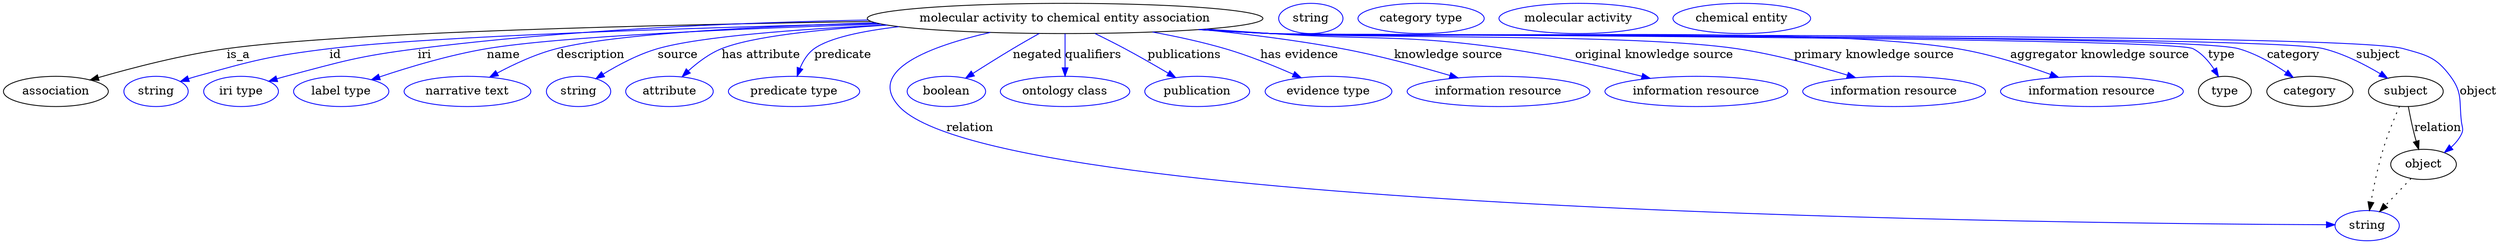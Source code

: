 digraph {
	graph [bb="0,0,2427,283"];
	node [label="\N"];
	"molecular activity to chemical entity association"	[height=0.5,
		label="molecular activity to chemical entity association",
		pos="1041,265",
		width=5.0732];
	association	[height=0.5,
		pos="50.046,178",
		width=1.3902];
	"molecular activity to chemical entity association" -> association	[label=is_a,
		lp="232.05,221.5",
		pos="e,83.552,191.42 862.01,261.41 658.68,257.57 339.76,248.59 221.05,229 176.6,221.67 127.39,206.5 93.214,194.78"];
	id	[color=blue,
		height=0.5,
		label=string,
		pos="149.05,178",
		width=0.84854];
	"molecular activity to chemical entity association" -> id	[color=blue,
		label=id,
		lp="330.55,221.5",
		pos="e,172.49,189.72 867.6,259.29 689.87,253.79 425.74,243.54 325.05,229 263.49,220.11 248.09,215.56 189.05,196 186.66,195.21 184.23,\
194.34 181.79,193.42",
		style=solid];
	iri	[color=blue,
		height=0.5,
		label="iri type",
		pos="234.05,178",
		width=1.011];
	"molecular activity to chemical entity association" -> iri	[color=blue,
		label=iri,
		lp="416.55,221.5",
		pos="e,262.1,189.9 859.21,263.19 732.62,260.37 560.25,252.01 410.05,229 351.12,219.97 336.97,213.69 280.05,196 277.3,195.15 274.48,194.22 \
271.65,193.26",
		style=solid];
	name	[color=blue,
		height=0.5,
		label="label type",
		pos="334.05,178",
		width=1.2638];
	"molecular activity to chemical entity association" -> name	[color=blue,
		label=name,
		lp="495.55,221.5",
		pos="e,363.6,191.75 871.12,258.38 733.9,252.92 552.19,243.33 480.05,229 442.74,221.59 401.92,207.02 372.95,195.52",
		style=solid];
	description	[color=blue,
		height=0.5,
		label="narrative text",
		pos="455.05,178",
		width=1.6068];
	"molecular activity to chemical entity association" -> description	[color=blue,
		label=description,
		lp="580.55,221.5",
		pos="e,478.1,194.63 868.2,259.17 751.3,254.48 608.04,245.54 550.05,229 527.76,222.64 504.72,210.67 486.9,200.03",
		style=solid];
	source	[color=blue,
		height=0.5,
		label=string,
		pos="561.05,178",
		width=0.84854];
	"molecular activity to chemical entity association" -> source	[color=blue,
		label=source,
		lp="665.05,221.5",
		pos="e,579.05,192.65 878.81,256.69 789.94,251.28 689.46,242.48 647.05,229 625.66,222.21 603.83,209.43 587.51,198.49",
		style=solid];
	"has attribute"	[color=blue,
		height=0.5,
		label=attribute,
		pos="650.05,178",
		width=1.1193];
	"molecular activity to chemical entity association" -> "has attribute"	[color=blue,
		label="has attribute",
		lp="743.55,221.5",
		pos="e,664.12,194.97 882.68,255.96 813.61,250.68 741.31,242.22 710.05,229 695.57,222.88 681.91,212.06 671.29,202.04",
		style=solid];
	predicate	[color=blue,
		height=0.5,
		label="predicate type",
		pos="769.05,178",
		width=1.679];
	"molecular activity to chemical entity association" -> predicate	[color=blue,
		label=predicate,
		lp="818.05,221.5",
		pos="e,772.81,196.07 891.91,254.6 849.38,249.41 809.98,241.39 793.05,229 785.25,223.3 779.88,214.39 776.23,205.67",
		style=solid];
	relation	[color=blue,
		height=0.5,
		label=string,
		pos="2297,18",
		width=0.84854];
	"molecular activity to chemical entity association" -> relation	[color=blue,
		label=relation,
		lp="963.05,134.5",
		pos="e,2266.4,19.632 974.06,248.2 913.68,230.93 839.56,200.28 876.05,160 971.32,54.802 2033.2,24.984 2256.1,19.864",
		style=solid];
	negated	[color=blue,
		height=0.5,
		label=boolean,
		pos="923.05,178",
		width=1.0652];
	"molecular activity to chemical entity association" -> negated	[color=blue,
		label=negated,
		lp="1011.5,221.5",
		pos="e,943.07,193.42 1017.5,247 998.38,233.27 971.49,213.89 951.28,199.34",
		style=solid];
	qualifiers	[color=blue,
		height=0.5,
		label="ontology class",
		pos="1041,178",
		width=1.7151];
	"molecular activity to chemical entity association" -> qualifiers	[color=blue,
		label=qualifiers,
		lp="1066.5,221.5",
		pos="e,1041,196.18 1041,246.8 1041,235.16 1041,219.55 1041,206.24",
		style=solid];
	publications	[color=blue,
		height=0.5,
		label=publication,
		pos="1171,178",
		width=1.3902];
	"molecular activity to chemical entity association" -> publications	[color=blue,
		label=publications,
		lp="1152.5,221.5",
		pos="e,1148.5,194.22 1068,247.02 1076.9,241.34 1086.9,234.93 1096,229 1110.6,219.54 1126.6,208.91 1140,199.89",
		style=solid];
	"has evidence"	[color=blue,
		height=0.5,
		label="evidence type",
		pos="1299,178",
		width=1.661];
	"molecular activity to chemical entity association" -> "has evidence"	[color=blue,
		label="has evidence",
		lp="1262,221.5",
		pos="e,1270.5,193.98 1119.2,248.72 1142.3,243.39 1167.4,236.76 1190,229 1214.5,220.62 1240.8,208.63 1261.5,198.49",
		style=solid];
	"knowledge source"	[color=blue,
		height=0.5,
		label="information resource",
		pos="1462,178",
		width=2.3651];
	"molecular activity to chemical entity association" -> "knowledge source"	[color=blue,
		label="knowledge source",
		lp="1404.5,221.5",
		pos="e,1420.9,193.88 1164.5,251.67 1207.9,246.2 1256.9,238.75 1301,229 1338.4,220.74 1379.7,207.86 1411,197.24",
		style=solid];
	"original knowledge source"	[color=blue,
		height=0.5,
		label="information resource",
		pos="1650,178",
		width=2.3651];
	"molecular activity to chemical entity association" -> "original knowledge source"	[color=blue,
		label="original knowledge source",
		lp="1600.5,221.5",
		pos="e,1604.4,193.31 1170.7,252.29 1191.3,250.49 1212.2,248.67 1232,247 1332.5,238.53 1358.7,245.76 1458,229 1504.7,221.14 1556.5,207.34 \
1594.5,196.22",
		style=solid];
	"primary knowledge source"	[color=blue,
		height=0.5,
		label="information resource",
		pos="1838,178",
		width=2.3651];
	"molecular activity to chemical entity association" -> "primary knowledge source"	[color=blue,
		label="primary knowledge source",
		lp="1809,221.5",
		pos="e,1799.4,194.14 1166.8,251.93 1188.6,250.1 1210.9,248.36 1232,247 1429.6,234.22 1482,262.64 1677,229 1715.9,222.31 1758.4,208.83 \
1789.9,197.56",
		style=solid];
	"aggregator knowledge source"	[color=blue,
		height=0.5,
		label="information resource",
		pos="2026,178",
		width=2.3651];
	"molecular activity to chemical entity association" -> "aggregator knowledge source"	[color=blue,
		label="aggregator knowledge source",
		lp="2022,221.5",
		pos="e,1992.1,194.55 1165.5,251.81 1187.7,249.96 1210.5,248.25 1232,247 1377.2,238.55 1743.1,255.78 1886,229 1919.5,222.73 1955.7,209.64 \
1982.9,198.43",
		style=solid];
	type	[height=0.5,
		pos="2156,178",
		width=0.75];
	"molecular activity to chemical entity association" -> type	[color=blue,
		label=type,
		lp="2141,221.5",
		pos="e,2145.4,194.87 1164.8,251.75 1187.1,249.89 1210.3,248.19 1232,247 1280.5,244.35 2061.4,248.05 2106,229 2119.1,223.45 2130.5,212.77 \
2139.1,202.7",
		style=solid];
	category	[height=0.5,
		pos="2242,178",
		width=1.1374];
	"molecular activity to chemical entity association" -> category	[color=blue,
		label=category,
		lp="2215.5,221.5",
		pos="e,2223.1,194.02 1164.8,251.73 1187.1,249.87 1210.3,248.18 1232,247 1334.7,241.44 2058.1,256.97 2157,229 2177.9,223.1 2198.9,210.82 \
2214.8,199.9",
		style=solid];
	subject	[height=0.5,
		pos="2337,178",
		width=0.99297];
	"molecular activity to chemical entity association" -> subject	[color=blue,
		label=subject,
		lp="2299.5,221.5",
		pos="e,2317.3,193.09 1164.5,251.72 1187,249.85 1210.2,248.17 1232,247 1344.2,241.02 2134.3,257.16 2243,229 2266.5,222.92 2290.6,209.95 \
2308.5,198.74",
		style=solid];
	object	[height=0.5,
		pos="2357,91",
		width=0.9027];
	"molecular activity to chemical entity association" -> object	[color=blue,
		label=object,
		lp="2410,178",
		pos="e,2376.8,105.43 1164.5,251.7 1187,249.83 1210.2,248.15 1232,247 1292.6,243.81 2264.5,244.77 2323,229 2352.1,221.18 2364.1,220.1 \
2382,196 2396.7,176.28 2391.4,166.44 2394,142 2394.8,135.37 2396.7,133.12 2394,127 2391.8,121.72 2388.3,116.87 2384.3,112.56",
		style=solid];
	association_type	[color=blue,
		height=0.5,
		label=string,
		pos="1272,265",
		width=0.84854];
	association_category	[color=blue,
		height=0.5,
		label="category type",
		pos="1379,265",
		width=1.6249];
	subject -> relation	[pos="e,2300.2,36.027 2331.3,160.08 2326.9,146.39 2320.6,126.58 2316,109 2310.6,88.036 2305.6,64.025 2302.1,46.079",
		style=dotted];
	subject -> object	[label=relation,
		lp="2369,134.5",
		pos="e,2353.1,108.89 2341.1,159.8 2343.8,148.09 2347.6,132.34 2350.7,118.97"];
	"molecular activity to chemical entity association_subject"	[color=blue,
		height=0.5,
		label="molecular activity",
		pos="1531,265",
		width=2.0943];
	object -> relation	[pos="e,2310.3,34.713 2343.7,74.243 2335.9,64.959 2325.8,53.033 2317,42.64",
		style=dotted];
	"molecular activity to chemical entity association_object"	[color=blue,
		height=0.5,
		label="chemical entity",
		pos="1690,265",
		width=1.8234];
}
